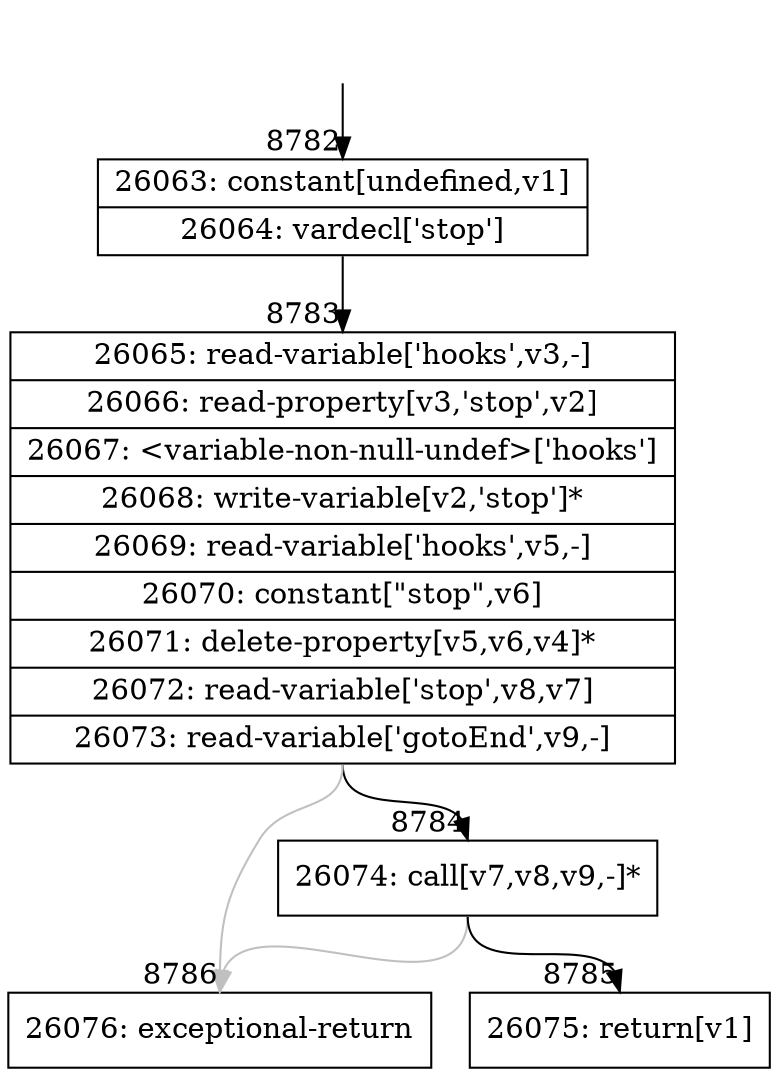 digraph {
rankdir="TD"
BB_entry548[shape=none,label=""];
BB_entry548 -> BB8782 [tailport=s, headport=n, headlabel="    8782"]
BB8782 [shape=record label="{26063: constant[undefined,v1]|26064: vardecl['stop']}" ] 
BB8782 -> BB8783 [tailport=s, headport=n, headlabel="      8783"]
BB8783 [shape=record label="{26065: read-variable['hooks',v3,-]|26066: read-property[v3,'stop',v2]|26067: \<variable-non-null-undef\>['hooks']|26068: write-variable[v2,'stop']*|26069: read-variable['hooks',v5,-]|26070: constant[\"stop\",v6]|26071: delete-property[v5,v6,v4]*|26072: read-variable['stop',v8,v7]|26073: read-variable['gotoEnd',v9,-]}" ] 
BB8783 -> BB8784 [tailport=s, headport=n, headlabel="      8784"]
BB8783 -> BB8786 [tailport=s, headport=n, color=gray, headlabel="      8786"]
BB8784 [shape=record label="{26074: call[v7,v8,v9,-]*}" ] 
BB8784 -> BB8785 [tailport=s, headport=n, headlabel="      8785"]
BB8784 -> BB8786 [tailport=s, headport=n, color=gray]
BB8785 [shape=record label="{26075: return[v1]}" ] 
BB8786 [shape=record label="{26076: exceptional-return}" ] 
}

